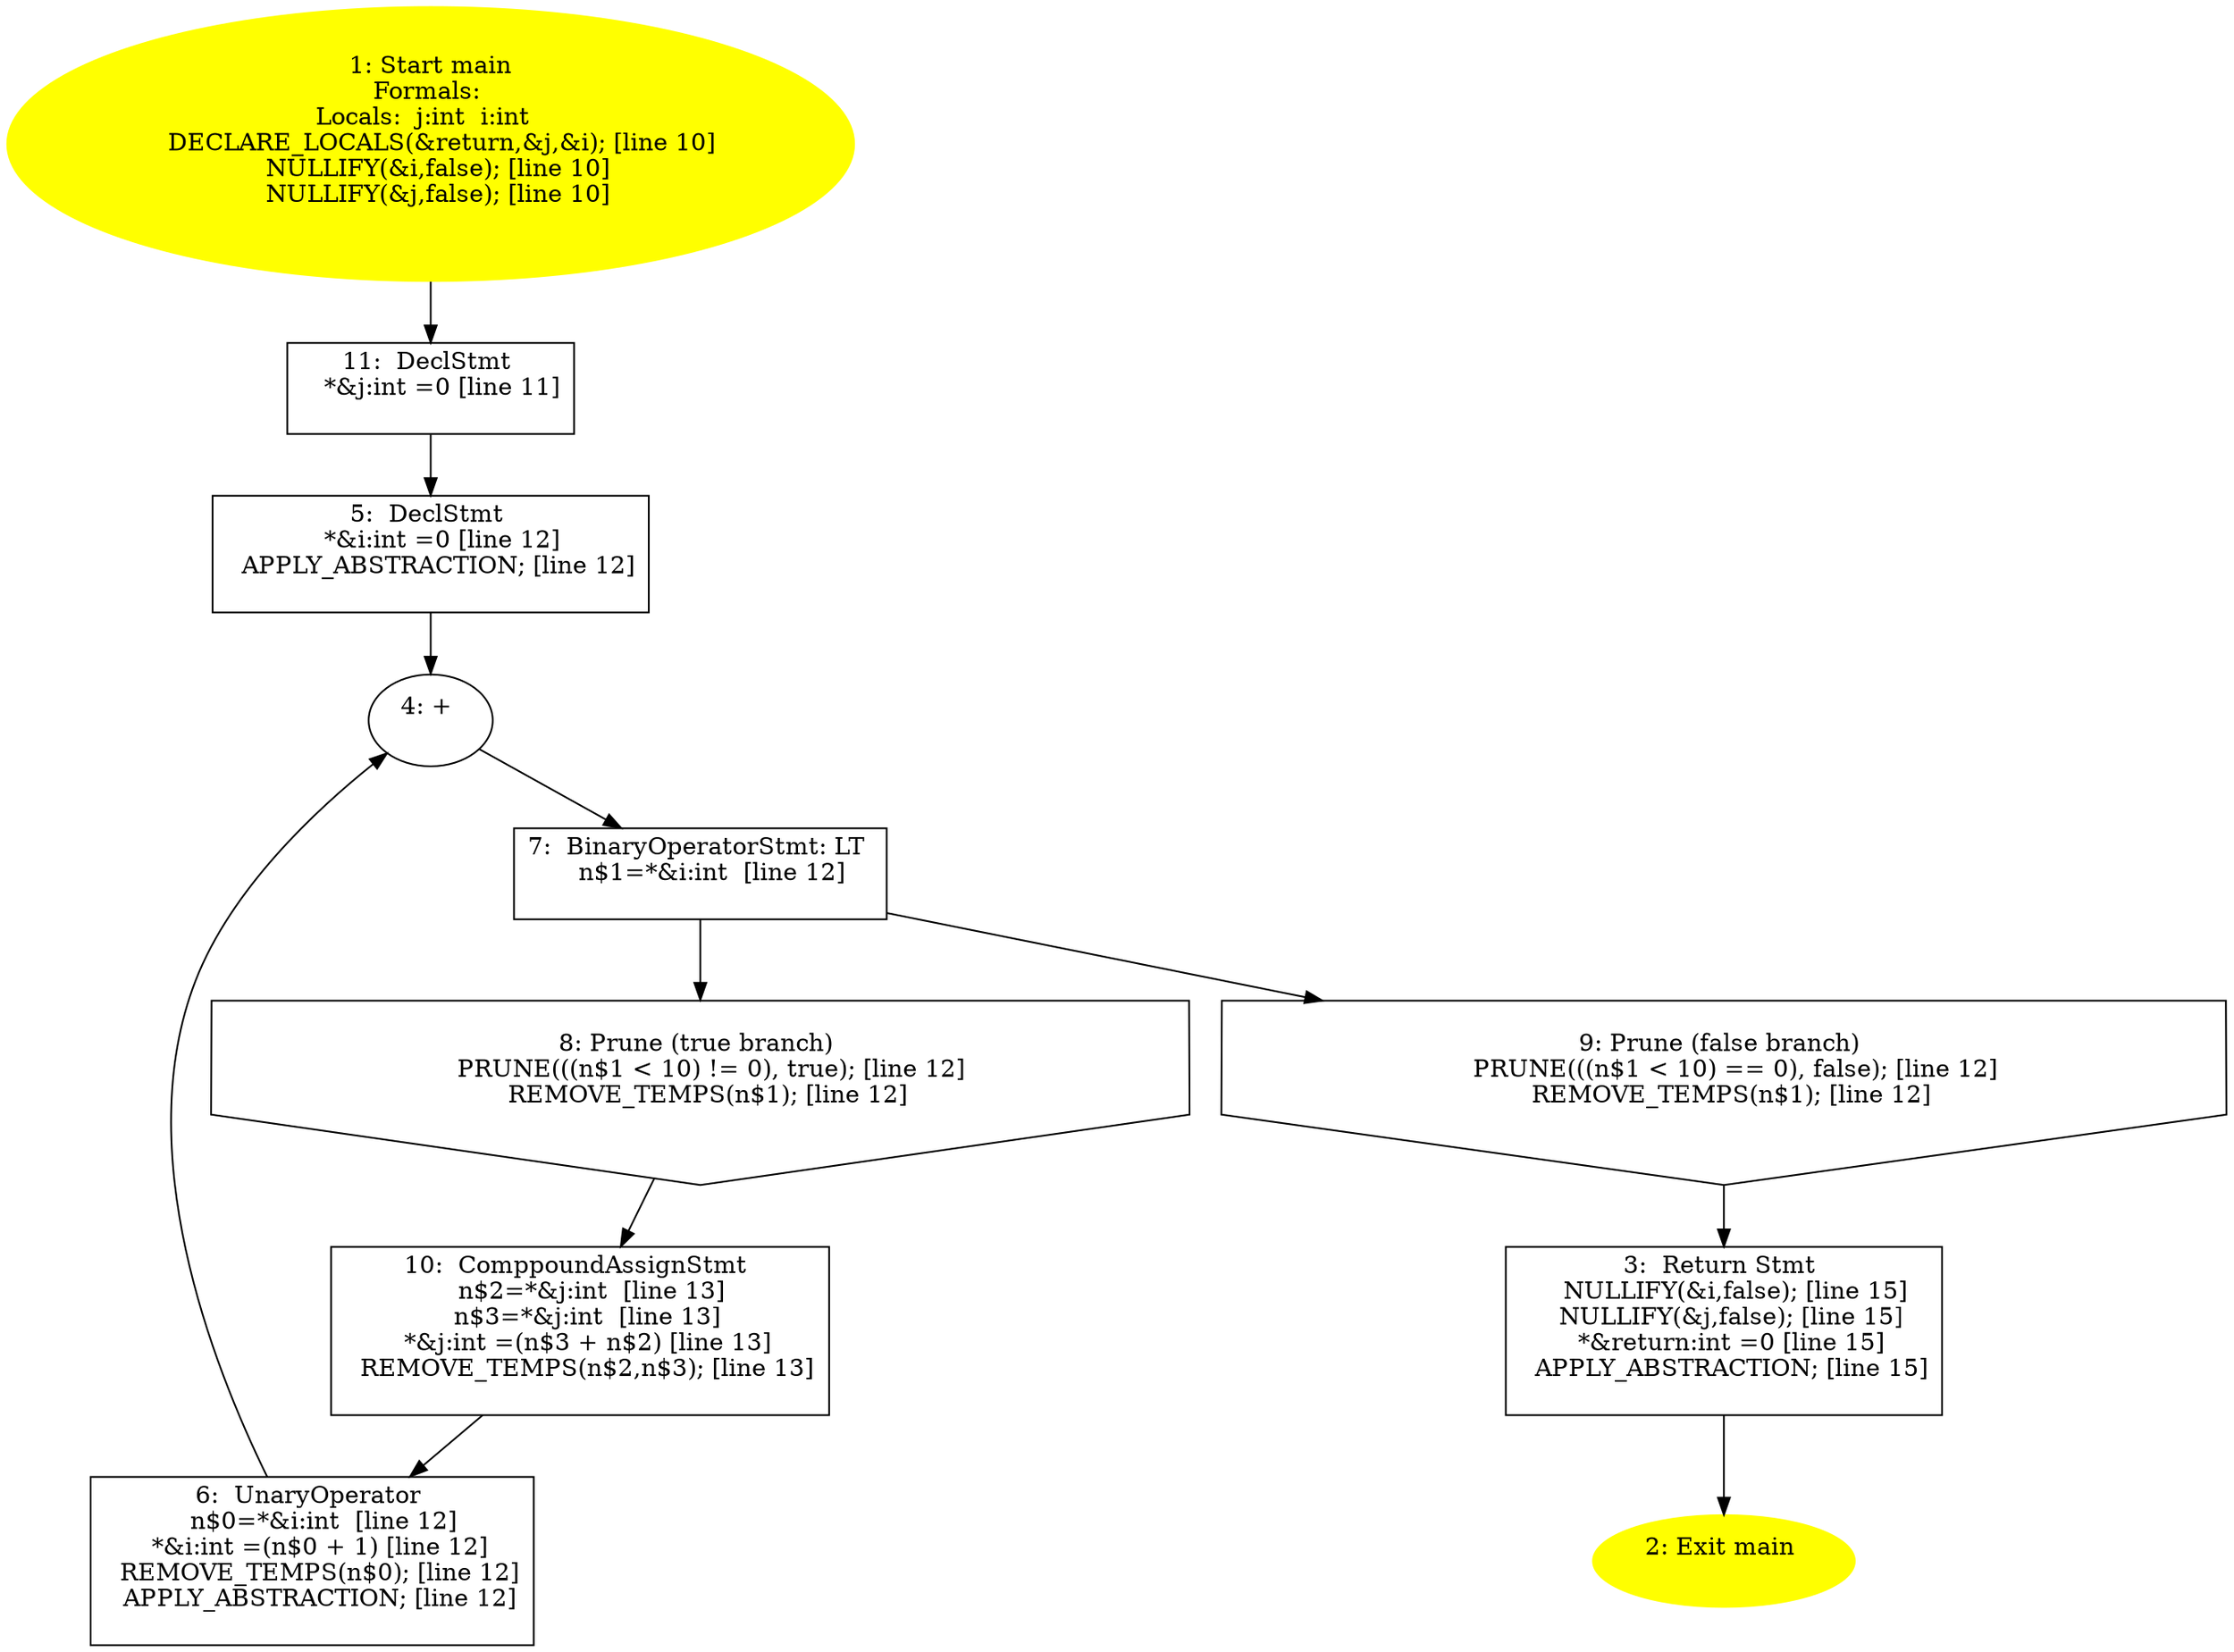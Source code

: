 digraph iCFG {
11 [label="11:  DeclStmt \n   *&j:int =0 [line 11]\n " shape="box"]
	

	 11 -> 5 ;
10 [label="10:  ComppoundAssignStmt \n   n$2=*&j:int  [line 13]\n  n$3=*&j:int  [line 13]\n  *&j:int =(n$3 + n$2) [line 13]\n  REMOVE_TEMPS(n$2,n$3); [line 13]\n " shape="box"]
	

	 10 -> 6 ;
9 [label="9: Prune (false branch) \n   PRUNE(((n$1 < 10) == 0), false); [line 12]\n  REMOVE_TEMPS(n$1); [line 12]\n " shape="invhouse"]
	

	 9 -> 3 ;
8 [label="8: Prune (true branch) \n   PRUNE(((n$1 < 10) != 0), true); [line 12]\n  REMOVE_TEMPS(n$1); [line 12]\n " shape="invhouse"]
	

	 8 -> 10 ;
7 [label="7:  BinaryOperatorStmt: LT \n   n$1=*&i:int  [line 12]\n " shape="box"]
	

	 7 -> 8 ;
	 7 -> 9 ;
6 [label="6:  UnaryOperator \n   n$0=*&i:int  [line 12]\n  *&i:int =(n$0 + 1) [line 12]\n  REMOVE_TEMPS(n$0); [line 12]\n  APPLY_ABSTRACTION; [line 12]\n " shape="box"]
	

	 6 -> 4 ;
5 [label="5:  DeclStmt \n   *&i:int =0 [line 12]\n  APPLY_ABSTRACTION; [line 12]\n " shape="box"]
	

	 5 -> 4 ;
4 [label="4: + \n  " ]
	

	 4 -> 7 ;
3 [label="3:  Return Stmt \n   NULLIFY(&i,false); [line 15]\n  NULLIFY(&j,false); [line 15]\n  *&return:int =0 [line 15]\n  APPLY_ABSTRACTION; [line 15]\n " shape="box"]
	

	 3 -> 2 ;
2 [label="2: Exit main \n  " color=yellow style=filled]
	

1 [label="1: Start main\nFormals: \nLocals:  j:int  i:int  \n   DECLARE_LOCALS(&return,&j,&i); [line 10]\n  NULLIFY(&i,false); [line 10]\n  NULLIFY(&j,false); [line 10]\n " color=yellow style=filled]
	

	 1 -> 11 ;
}
